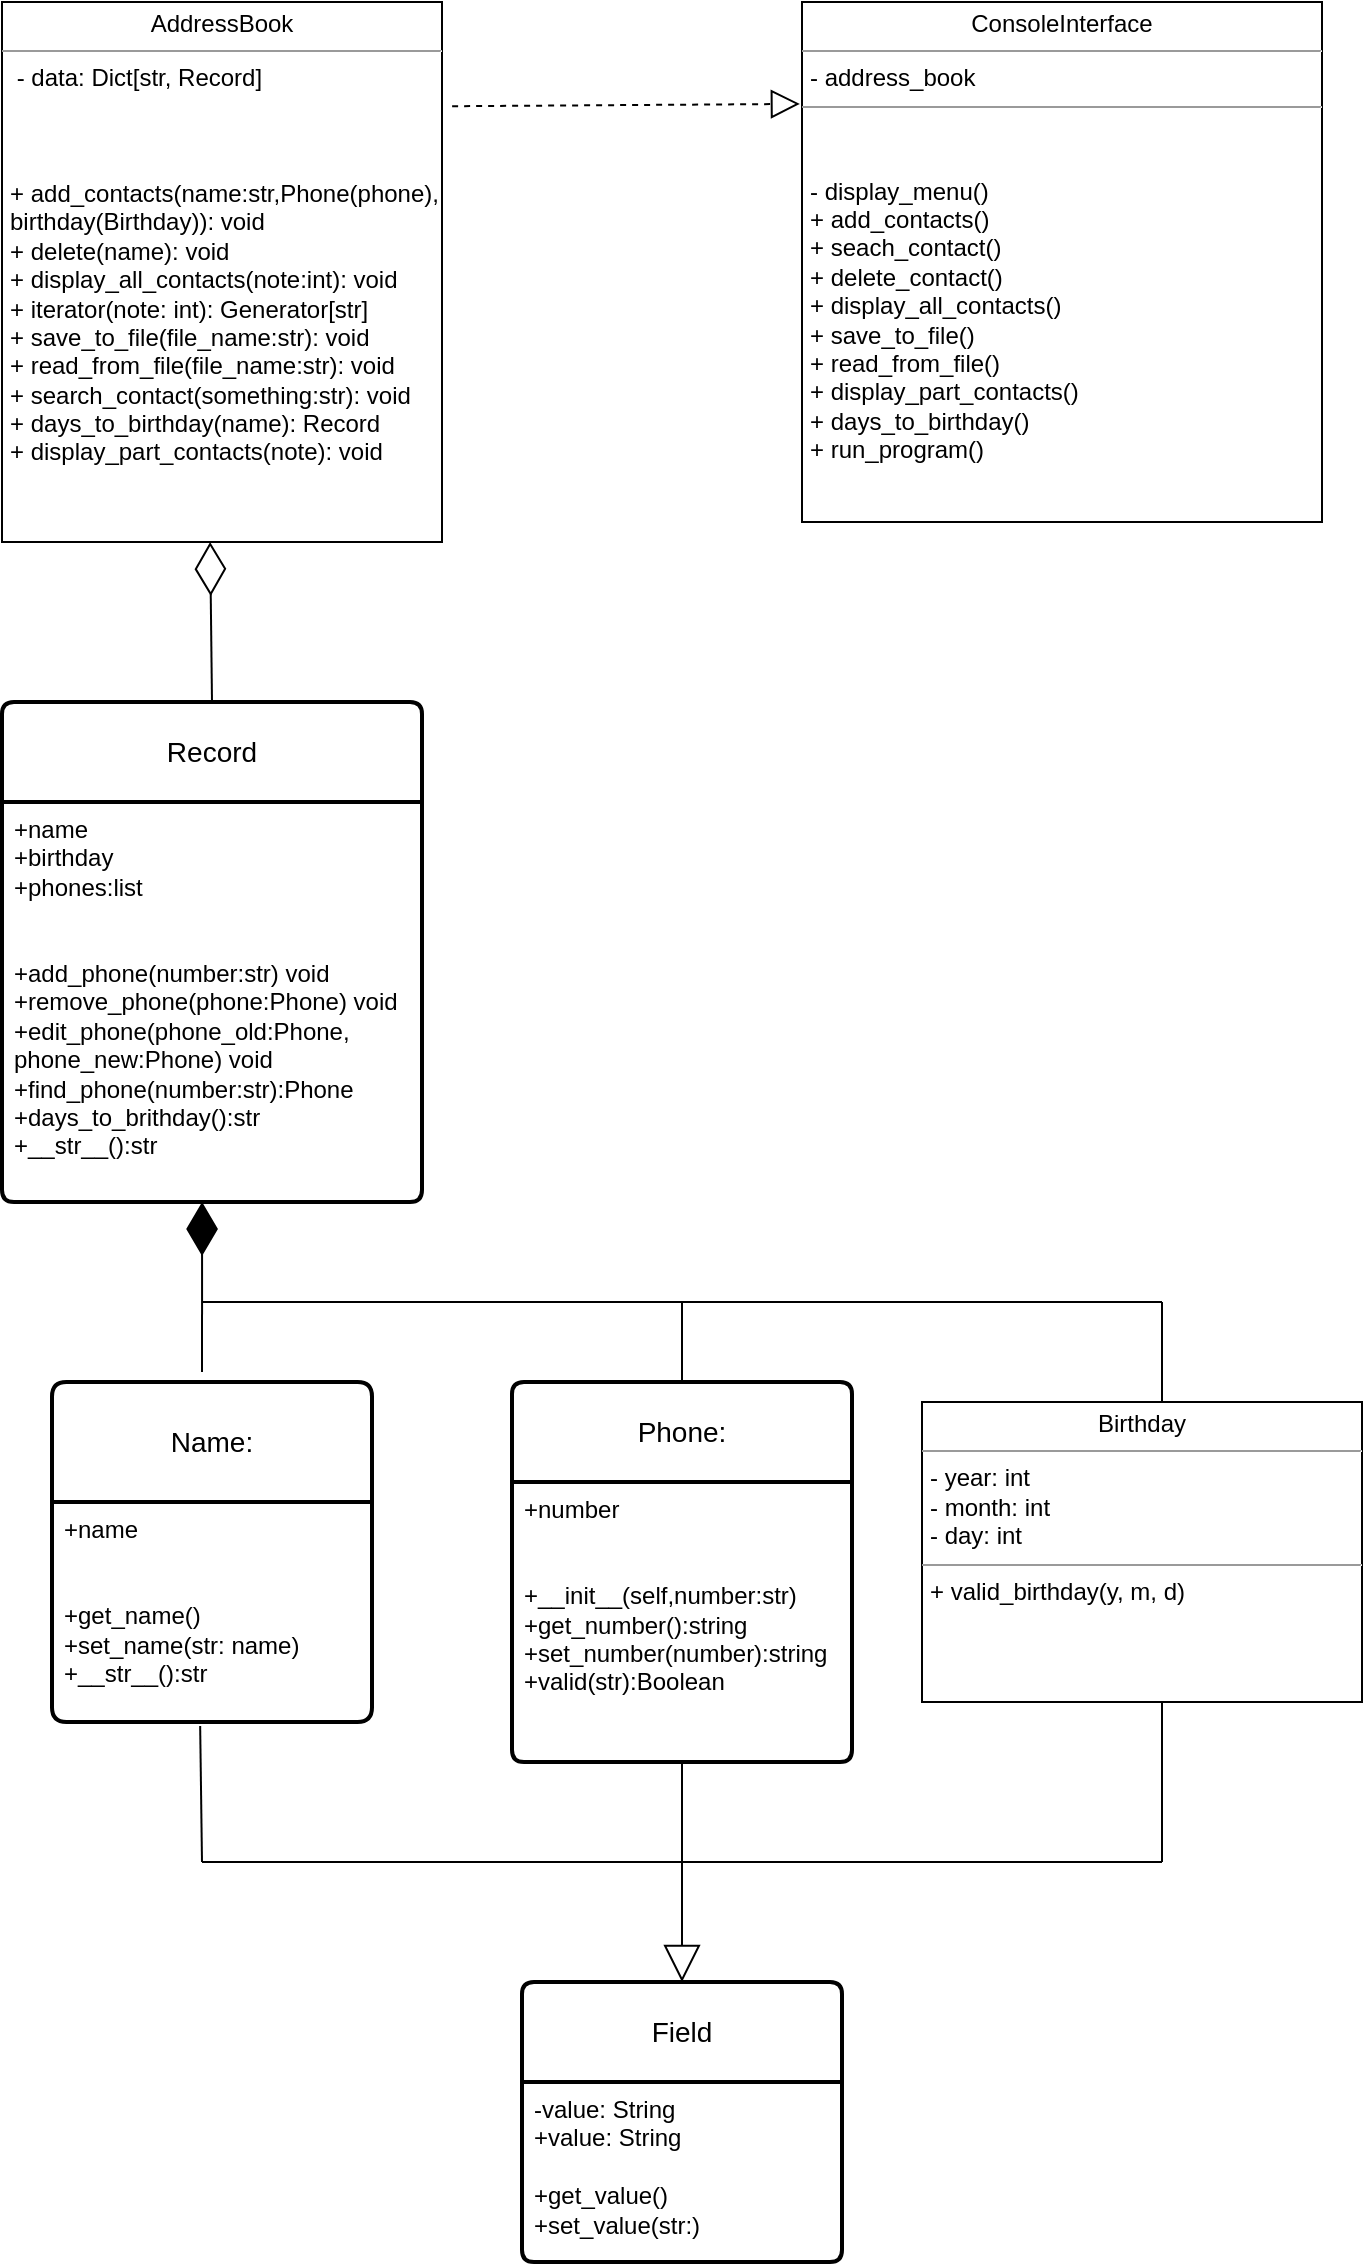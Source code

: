 <mxfile version="22.1.4" type="github">
  <diagram name="Страница — 1" id="X3VeIbHIuKRe2wRQN4YN">
    <mxGraphModel dx="1393" dy="1935" grid="1" gridSize="10" guides="1" tooltips="1" connect="1" arrows="1" fold="1" page="1" pageScale="1" pageWidth="827" pageHeight="1169" math="0" shadow="0">
      <root>
        <mxCell id="0" />
        <mxCell id="1" parent="0" />
        <mxCell id="3DfxgjzltcPAwWGVboJJ-14" value="Field" style="swimlane;childLayout=stackLayout;horizontal=1;startSize=50;horizontalStack=0;rounded=1;fontSize=14;fontStyle=0;strokeWidth=2;resizeParent=0;resizeLast=1;shadow=0;dashed=0;align=center;arcSize=4;whiteSpace=wrap;html=1;" parent="1" vertex="1">
          <mxGeometry x="280" y="780" width="160" height="140" as="geometry" />
        </mxCell>
        <mxCell id="3DfxgjzltcPAwWGVboJJ-15" value="-value: String&lt;br&gt;+value: String&lt;br&gt;&lt;br&gt;+get_value()&lt;br&gt;+set_value(str:)&amp;nbsp;" style="align=left;strokeColor=none;fillColor=none;spacingLeft=4;fontSize=12;verticalAlign=top;resizable=0;rotatable=0;part=1;html=1;" parent="3DfxgjzltcPAwWGVboJJ-14" vertex="1">
          <mxGeometry y="50" width="160" height="90" as="geometry" />
        </mxCell>
        <mxCell id="3DfxgjzltcPAwWGVboJJ-20" value="Name:" style="swimlane;childLayout=stackLayout;horizontal=1;startSize=60;horizontalStack=0;rounded=1;fontSize=14;fontStyle=0;strokeWidth=2;resizeParent=0;resizeLast=1;shadow=0;dashed=0;align=center;arcSize=4;whiteSpace=wrap;html=1;" parent="1" vertex="1">
          <mxGeometry x="45" y="480" width="160" height="170" as="geometry" />
        </mxCell>
        <mxCell id="3DfxgjzltcPAwWGVboJJ-21" value="+name&lt;br&gt;&lt;br&gt;&lt;br&gt;+get_name()&lt;br&gt;+set_name(str: name)&lt;br&gt;+__str__():str" style="align=left;strokeColor=none;fillColor=none;spacingLeft=4;fontSize=12;verticalAlign=top;resizable=0;rotatable=0;part=1;html=1;" parent="3DfxgjzltcPAwWGVboJJ-20" vertex="1">
          <mxGeometry y="60" width="160" height="110" as="geometry" />
        </mxCell>
        <mxCell id="3DfxgjzltcPAwWGVboJJ-22" value="Phone:" style="swimlane;childLayout=stackLayout;horizontal=1;startSize=50;horizontalStack=0;rounded=1;fontSize=14;fontStyle=0;strokeWidth=2;resizeParent=0;resizeLast=1;shadow=0;dashed=0;align=center;arcSize=4;whiteSpace=wrap;html=1;" parent="1" vertex="1">
          <mxGeometry x="275" y="480" width="170" height="190" as="geometry" />
        </mxCell>
        <mxCell id="3DfxgjzltcPAwWGVboJJ-23" value="+number&lt;br&gt;&lt;br&gt;&lt;br&gt;+__init__(self,number:str)&lt;br&gt;+get_number():string&lt;br&gt;+set_number(number):string&lt;br&gt;+valid(str):Boolean" style="align=left;strokeColor=none;fillColor=none;spacingLeft=4;fontSize=12;verticalAlign=top;resizable=0;rotatable=0;part=1;html=1;" parent="3DfxgjzltcPAwWGVboJJ-22" vertex="1">
          <mxGeometry y="50" width="170" height="140" as="geometry" />
        </mxCell>
        <mxCell id="sjK6yC8xb2U0CJzyWR12-1" value="Record" style="swimlane;childLayout=stackLayout;horizontal=1;startSize=50;horizontalStack=0;rounded=1;fontSize=14;fontStyle=0;strokeWidth=2;resizeParent=0;resizeLast=1;shadow=0;dashed=0;align=center;arcSize=4;whiteSpace=wrap;html=1;" parent="1" vertex="1">
          <mxGeometry x="20" y="140" width="210" height="250" as="geometry" />
        </mxCell>
        <mxCell id="sjK6yC8xb2U0CJzyWR12-2" value="+name&lt;br&gt;+birthday&lt;br&gt;+phones:list&lt;br&gt;&lt;br&gt;&lt;br&gt;+add_phone(number:str) void&lt;br&gt;+remove_phone(phone:Phone) void&lt;br&gt;+edit_phone(phone_old:Phone,&lt;br&gt;phone_new:Phone) void&lt;br&gt;+find_phone(number:str):Phone&lt;br&gt;+days_to_brithday():str&lt;br&gt;+__str__():str" style="align=left;strokeColor=none;fillColor=none;spacingLeft=4;fontSize=12;verticalAlign=top;resizable=0;rotatable=0;part=1;html=1;" parent="sjK6yC8xb2U0CJzyWR12-1" vertex="1">
          <mxGeometry y="50" width="210" height="200" as="geometry" />
        </mxCell>
        <mxCell id="dScdEsddfQJycuSrdLZz-24" value="&lt;p style=&quot;margin:0px;margin-top:4px;text-align:center;&quot;&gt; AddressBook&lt;br&gt;&lt;/p&gt;&lt;hr size=&quot;1&quot;&gt;&lt;p style=&quot;margin:0px;margin-left:4px;&quot;&gt;&amp;nbsp;- data: Dict[str, Record]&lt;br&gt;&lt;br&gt;&lt;/p&gt;&lt;p style=&quot;margin:0px;margin-left:4px;&quot;&gt;&lt;br&gt;&lt;/p&gt;&lt;p style=&quot;margin:0px;margin-left:4px;&quot;&gt;&lt;br&gt;&lt;/p&gt;&lt;p style=&quot;margin:0px;margin-left:4px;&quot;&gt;+ add_contacts(name:str,Phone(phone),&lt;/p&gt;&lt;p style=&quot;margin:0px;margin-left:4px;&quot;&gt;birthday(Birthday)): void&lt;br&gt;+ delete(name): void&amp;nbsp;&lt;br&gt;+ display_all_contacts(note:int): void&lt;br&gt;+ iterator(note: int): Generator[str]&lt;br&gt;+ save_to_file(file_name:str): void&lt;br&gt;+ read_from_file(file_name:str): void&lt;br&gt;+ search_contact(something:str): void&lt;br&gt;+ days_to_birthday(name): Record&lt;br&gt;+ display_part_contacts(note): void&lt;br&gt;&lt;/p&gt;" style="verticalAlign=top;align=left;overflow=fill;fontSize=12;fontFamily=Helvetica;html=1;whiteSpace=wrap;" parent="1" vertex="1">
          <mxGeometry x="20" y="-210" width="220" height="270" as="geometry" />
        </mxCell>
        <mxCell id="meu6wXCwKkjSk_sux5sU-7" value="&lt;p style=&quot;margin:0px;margin-top:4px;text-align:center;&quot;&gt;ConsoleInterface&lt;br&gt;&lt;/p&gt;&lt;hr size=&quot;1&quot;&gt;&lt;p style=&quot;margin:0px;margin-left:4px;&quot;&gt;- address_book &lt;br&gt;&lt;/p&gt;&lt;hr size=&quot;1&quot;&gt;&lt;p style=&quot;margin:0px;margin-left:4px;&quot;&gt;&lt;br&gt;&lt;/p&gt;&lt;p style=&quot;margin:0px;margin-left:4px;&quot;&gt;&lt;br&gt;- display_menu() &lt;br&gt;&lt;/p&gt;&lt;p style=&quot;margin:0px;margin-left:4px;&quot;&gt;+ add_contacts()  &lt;br&gt;&lt;/p&gt;&lt;p style=&quot;margin:0px;margin-left:4px;&quot;&gt; + seach_contact() &lt;br&gt;&lt;/p&gt;&lt;p style=&quot;margin:0px;margin-left:4px;&quot;&gt; + delete_contact()&lt;br&gt;&lt;/p&gt;&lt;p style=&quot;margin:0px;margin-left:4px;&quot;&gt; + display_all_contacts()&lt;br&gt;&lt;/p&gt;&lt;p style=&quot;margin:0px;margin-left:4px;&quot;&gt; + save_to_file() &lt;br&gt;&lt;/p&gt;&lt;p style=&quot;margin:0px;margin-left:4px;&quot;&gt; + read_from_file()&lt;br&gt;&lt;/p&gt;&lt;p style=&quot;margin:0px;margin-left:4px;&quot;&gt;+ display_part_contacts()&lt;br&gt;&lt;/p&gt;&lt;p style=&quot;margin:0px;margin-left:4px;&quot;&gt;+ days_to_birthday()&lt;br&gt;&lt;/p&gt;&lt;p style=&quot;margin:0px;margin-left:4px;&quot;&gt; + run_program() &lt;br&gt;&lt;/p&gt;" style="verticalAlign=top;align=left;overflow=fill;fontSize=12;fontFamily=Helvetica;html=1;whiteSpace=wrap;" vertex="1" parent="1">
          <mxGeometry x="420" y="-210" width="260" height="260" as="geometry" />
        </mxCell>
        <mxCell id="meu6wXCwKkjSk_sux5sU-13" value="&lt;p style=&quot;margin:0px;margin-top:4px;text-align:center;&quot;&gt;Birthday&lt;br&gt;&lt;/p&gt;&lt;hr size=&quot;1&quot;&gt;&lt;p style=&quot;margin:0px;margin-left:4px;&quot;&gt;- year: int &lt;br&gt;- month: int&lt;br&gt;&lt;/p&gt;&lt;p style=&quot;margin:0px;margin-left:4px;&quot;&gt;- day: int &lt;br&gt;&lt;/p&gt;&lt;hr size=&quot;1&quot;&gt;&lt;p style=&quot;margin:0px;margin-left:4px;&quot;&gt;+ valid_birthday(y, m, d)&lt;br&gt;&lt;/p&gt;" style="verticalAlign=top;align=left;overflow=fill;fontSize=12;fontFamily=Helvetica;html=1;whiteSpace=wrap;" vertex="1" parent="1">
          <mxGeometry x="480" y="490" width="220" height="150" as="geometry" />
        </mxCell>
        <mxCell id="meu6wXCwKkjSk_sux5sU-14" value="" style="endArrow=diamondThin;endFill=0;endSize=24;html=1;rounded=0;exitX=0.5;exitY=0;exitDx=0;exitDy=0;entryX=0.473;entryY=1;entryDx=0;entryDy=0;entryPerimeter=0;" edge="1" parent="1" source="sjK6yC8xb2U0CJzyWR12-1" target="dScdEsddfQJycuSrdLZz-24">
          <mxGeometry width="160" relative="1" as="geometry">
            <mxPoint x="530" y="140" as="sourcePoint" />
            <mxPoint x="690" y="140" as="targetPoint" />
          </mxGeometry>
        </mxCell>
        <mxCell id="meu6wXCwKkjSk_sux5sU-16" value="" style="endArrow=diamondThin;endFill=1;endSize=24;html=1;rounded=0;entryX=0.456;entryY=1.056;entryDx=0;entryDy=0;entryPerimeter=0;" edge="1" parent="1">
          <mxGeometry width="160" relative="1" as="geometry">
            <mxPoint x="120" y="475" as="sourcePoint" />
            <mxPoint x="120.05" y="390" as="targetPoint" />
          </mxGeometry>
        </mxCell>
        <mxCell id="meu6wXCwKkjSk_sux5sU-23" value="" style="endArrow=none;html=1;rounded=0;" edge="1" parent="1">
          <mxGeometry relative="1" as="geometry">
            <mxPoint x="120" y="440" as="sourcePoint" />
            <mxPoint x="600" y="440" as="targetPoint" />
            <Array as="points">
              <mxPoint x="600" y="440" />
            </Array>
          </mxGeometry>
        </mxCell>
        <mxCell id="meu6wXCwKkjSk_sux5sU-24" value="" style="endArrow=none;html=1;rounded=0;" edge="1" parent="1">
          <mxGeometry relative="1" as="geometry">
            <mxPoint x="600" y="490" as="sourcePoint" />
            <mxPoint x="600" y="440" as="targetPoint" />
          </mxGeometry>
        </mxCell>
        <mxCell id="meu6wXCwKkjSk_sux5sU-25" value="" style="endArrow=none;html=1;rounded=0;entryX=0.5;entryY=0;entryDx=0;entryDy=0;" edge="1" parent="1" target="3DfxgjzltcPAwWGVboJJ-22">
          <mxGeometry relative="1" as="geometry">
            <mxPoint x="360" y="440" as="sourcePoint" />
            <mxPoint x="690" y="540" as="targetPoint" />
          </mxGeometry>
        </mxCell>
        <mxCell id="meu6wXCwKkjSk_sux5sU-28" value="" style="endArrow=block;endSize=16;endFill=0;html=1;rounded=0;exitX=0.5;exitY=1;exitDx=0;exitDy=0;" edge="1" parent="1" source="3DfxgjzltcPAwWGVboJJ-23">
          <mxGeometry width="160" relative="1" as="geometry">
            <mxPoint x="530" y="640" as="sourcePoint" />
            <mxPoint x="360" y="780" as="targetPoint" />
          </mxGeometry>
        </mxCell>
        <mxCell id="meu6wXCwKkjSk_sux5sU-30" value="" style="endArrow=none;html=1;rounded=0;" edge="1" parent="1">
          <mxGeometry relative="1" as="geometry">
            <mxPoint x="120" y="720" as="sourcePoint" />
            <mxPoint x="600" y="720" as="targetPoint" />
            <Array as="points">
              <mxPoint x="600" y="720" />
            </Array>
          </mxGeometry>
        </mxCell>
        <mxCell id="meu6wXCwKkjSk_sux5sU-31" value="" style="endArrow=none;html=1;rounded=0;" edge="1" parent="1">
          <mxGeometry relative="1" as="geometry">
            <mxPoint x="530" y="640" as="sourcePoint" />
            <mxPoint x="690" y="640" as="targetPoint" />
          </mxGeometry>
        </mxCell>
        <mxCell id="meu6wXCwKkjSk_sux5sU-32" value="" style="endArrow=none;html=1;rounded=0;" edge="1" parent="1">
          <mxGeometry relative="1" as="geometry">
            <mxPoint x="600" y="720" as="sourcePoint" />
            <mxPoint x="600" y="640" as="targetPoint" />
          </mxGeometry>
        </mxCell>
        <mxCell id="meu6wXCwKkjSk_sux5sU-33" value="" style="endArrow=none;html=1;rounded=0;entryX=0.463;entryY=1.018;entryDx=0;entryDy=0;entryPerimeter=0;" edge="1" parent="1" target="3DfxgjzltcPAwWGVboJJ-21">
          <mxGeometry relative="1" as="geometry">
            <mxPoint x="120" y="720" as="sourcePoint" />
            <mxPoint x="690" y="640" as="targetPoint" />
          </mxGeometry>
        </mxCell>
        <mxCell id="meu6wXCwKkjSk_sux5sU-34" value="" style="endArrow=block;dashed=1;endFill=0;endSize=12;html=1;rounded=0;exitX=1.023;exitY=0.193;exitDx=0;exitDy=0;exitPerimeter=0;entryX=-0.004;entryY=0.196;entryDx=0;entryDy=0;entryPerimeter=0;" edge="1" parent="1" source="dScdEsddfQJycuSrdLZz-24" target="meu6wXCwKkjSk_sux5sU-7">
          <mxGeometry width="160" relative="1" as="geometry">
            <mxPoint x="530" y="240" as="sourcePoint" />
            <mxPoint x="690" y="240" as="targetPoint" />
          </mxGeometry>
        </mxCell>
      </root>
    </mxGraphModel>
  </diagram>
</mxfile>
